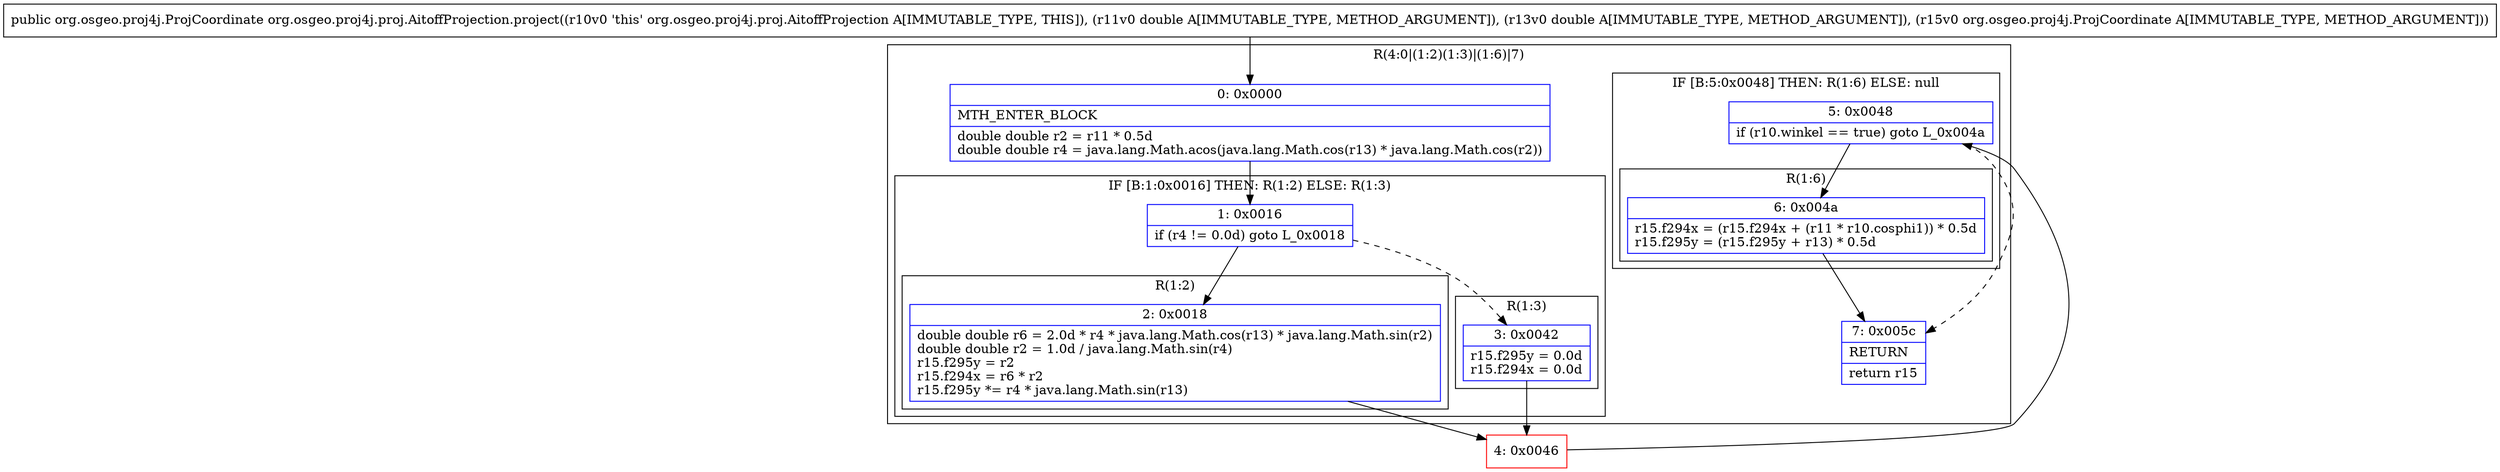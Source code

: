 digraph "CFG fororg.osgeo.proj4j.proj.AitoffProjection.project(DDLorg\/osgeo\/proj4j\/ProjCoordinate;)Lorg\/osgeo\/proj4j\/ProjCoordinate;" {
subgraph cluster_Region_990485315 {
label = "R(4:0|(1:2)(1:3)|(1:6)|7)";
node [shape=record,color=blue];
Node_0 [shape=record,label="{0\:\ 0x0000|MTH_ENTER_BLOCK\l|double double r2 = r11 * 0.5d\ldouble double r4 = java.lang.Math.acos(java.lang.Math.cos(r13) * java.lang.Math.cos(r2))\l}"];
subgraph cluster_IfRegion_272409190 {
label = "IF [B:1:0x0016] THEN: R(1:2) ELSE: R(1:3)";
node [shape=record,color=blue];
Node_1 [shape=record,label="{1\:\ 0x0016|if (r4 != 0.0d) goto L_0x0018\l}"];
subgraph cluster_Region_1819297068 {
label = "R(1:2)";
node [shape=record,color=blue];
Node_2 [shape=record,label="{2\:\ 0x0018|double double r6 = 2.0d * r4 * java.lang.Math.cos(r13) * java.lang.Math.sin(r2)\ldouble double r2 = 1.0d \/ java.lang.Math.sin(r4)\lr15.f295y = r2\lr15.f294x = r6 * r2\lr15.f295y *= r4 * java.lang.Math.sin(r13)\l}"];
}
subgraph cluster_Region_947243728 {
label = "R(1:3)";
node [shape=record,color=blue];
Node_3 [shape=record,label="{3\:\ 0x0042|r15.f295y = 0.0d\lr15.f294x = 0.0d\l}"];
}
}
subgraph cluster_IfRegion_355667259 {
label = "IF [B:5:0x0048] THEN: R(1:6) ELSE: null";
node [shape=record,color=blue];
Node_5 [shape=record,label="{5\:\ 0x0048|if (r10.winkel == true) goto L_0x004a\l}"];
subgraph cluster_Region_1905342721 {
label = "R(1:6)";
node [shape=record,color=blue];
Node_6 [shape=record,label="{6\:\ 0x004a|r15.f294x = (r15.f294x + (r11 * r10.cosphi1)) * 0.5d\lr15.f295y = (r15.f295y + r13) * 0.5d\l}"];
}
}
Node_7 [shape=record,label="{7\:\ 0x005c|RETURN\l|return r15\l}"];
}
Node_4 [shape=record,color=red,label="{4\:\ 0x0046}"];
MethodNode[shape=record,label="{public org.osgeo.proj4j.ProjCoordinate org.osgeo.proj4j.proj.AitoffProjection.project((r10v0 'this' org.osgeo.proj4j.proj.AitoffProjection A[IMMUTABLE_TYPE, THIS]), (r11v0 double A[IMMUTABLE_TYPE, METHOD_ARGUMENT]), (r13v0 double A[IMMUTABLE_TYPE, METHOD_ARGUMENT]), (r15v0 org.osgeo.proj4j.ProjCoordinate A[IMMUTABLE_TYPE, METHOD_ARGUMENT])) }"];
MethodNode -> Node_0;
Node_0 -> Node_1;
Node_1 -> Node_2;
Node_1 -> Node_3[style=dashed];
Node_2 -> Node_4;
Node_3 -> Node_4;
Node_5 -> Node_6;
Node_5 -> Node_7[style=dashed];
Node_6 -> Node_7;
Node_4 -> Node_5;
}

